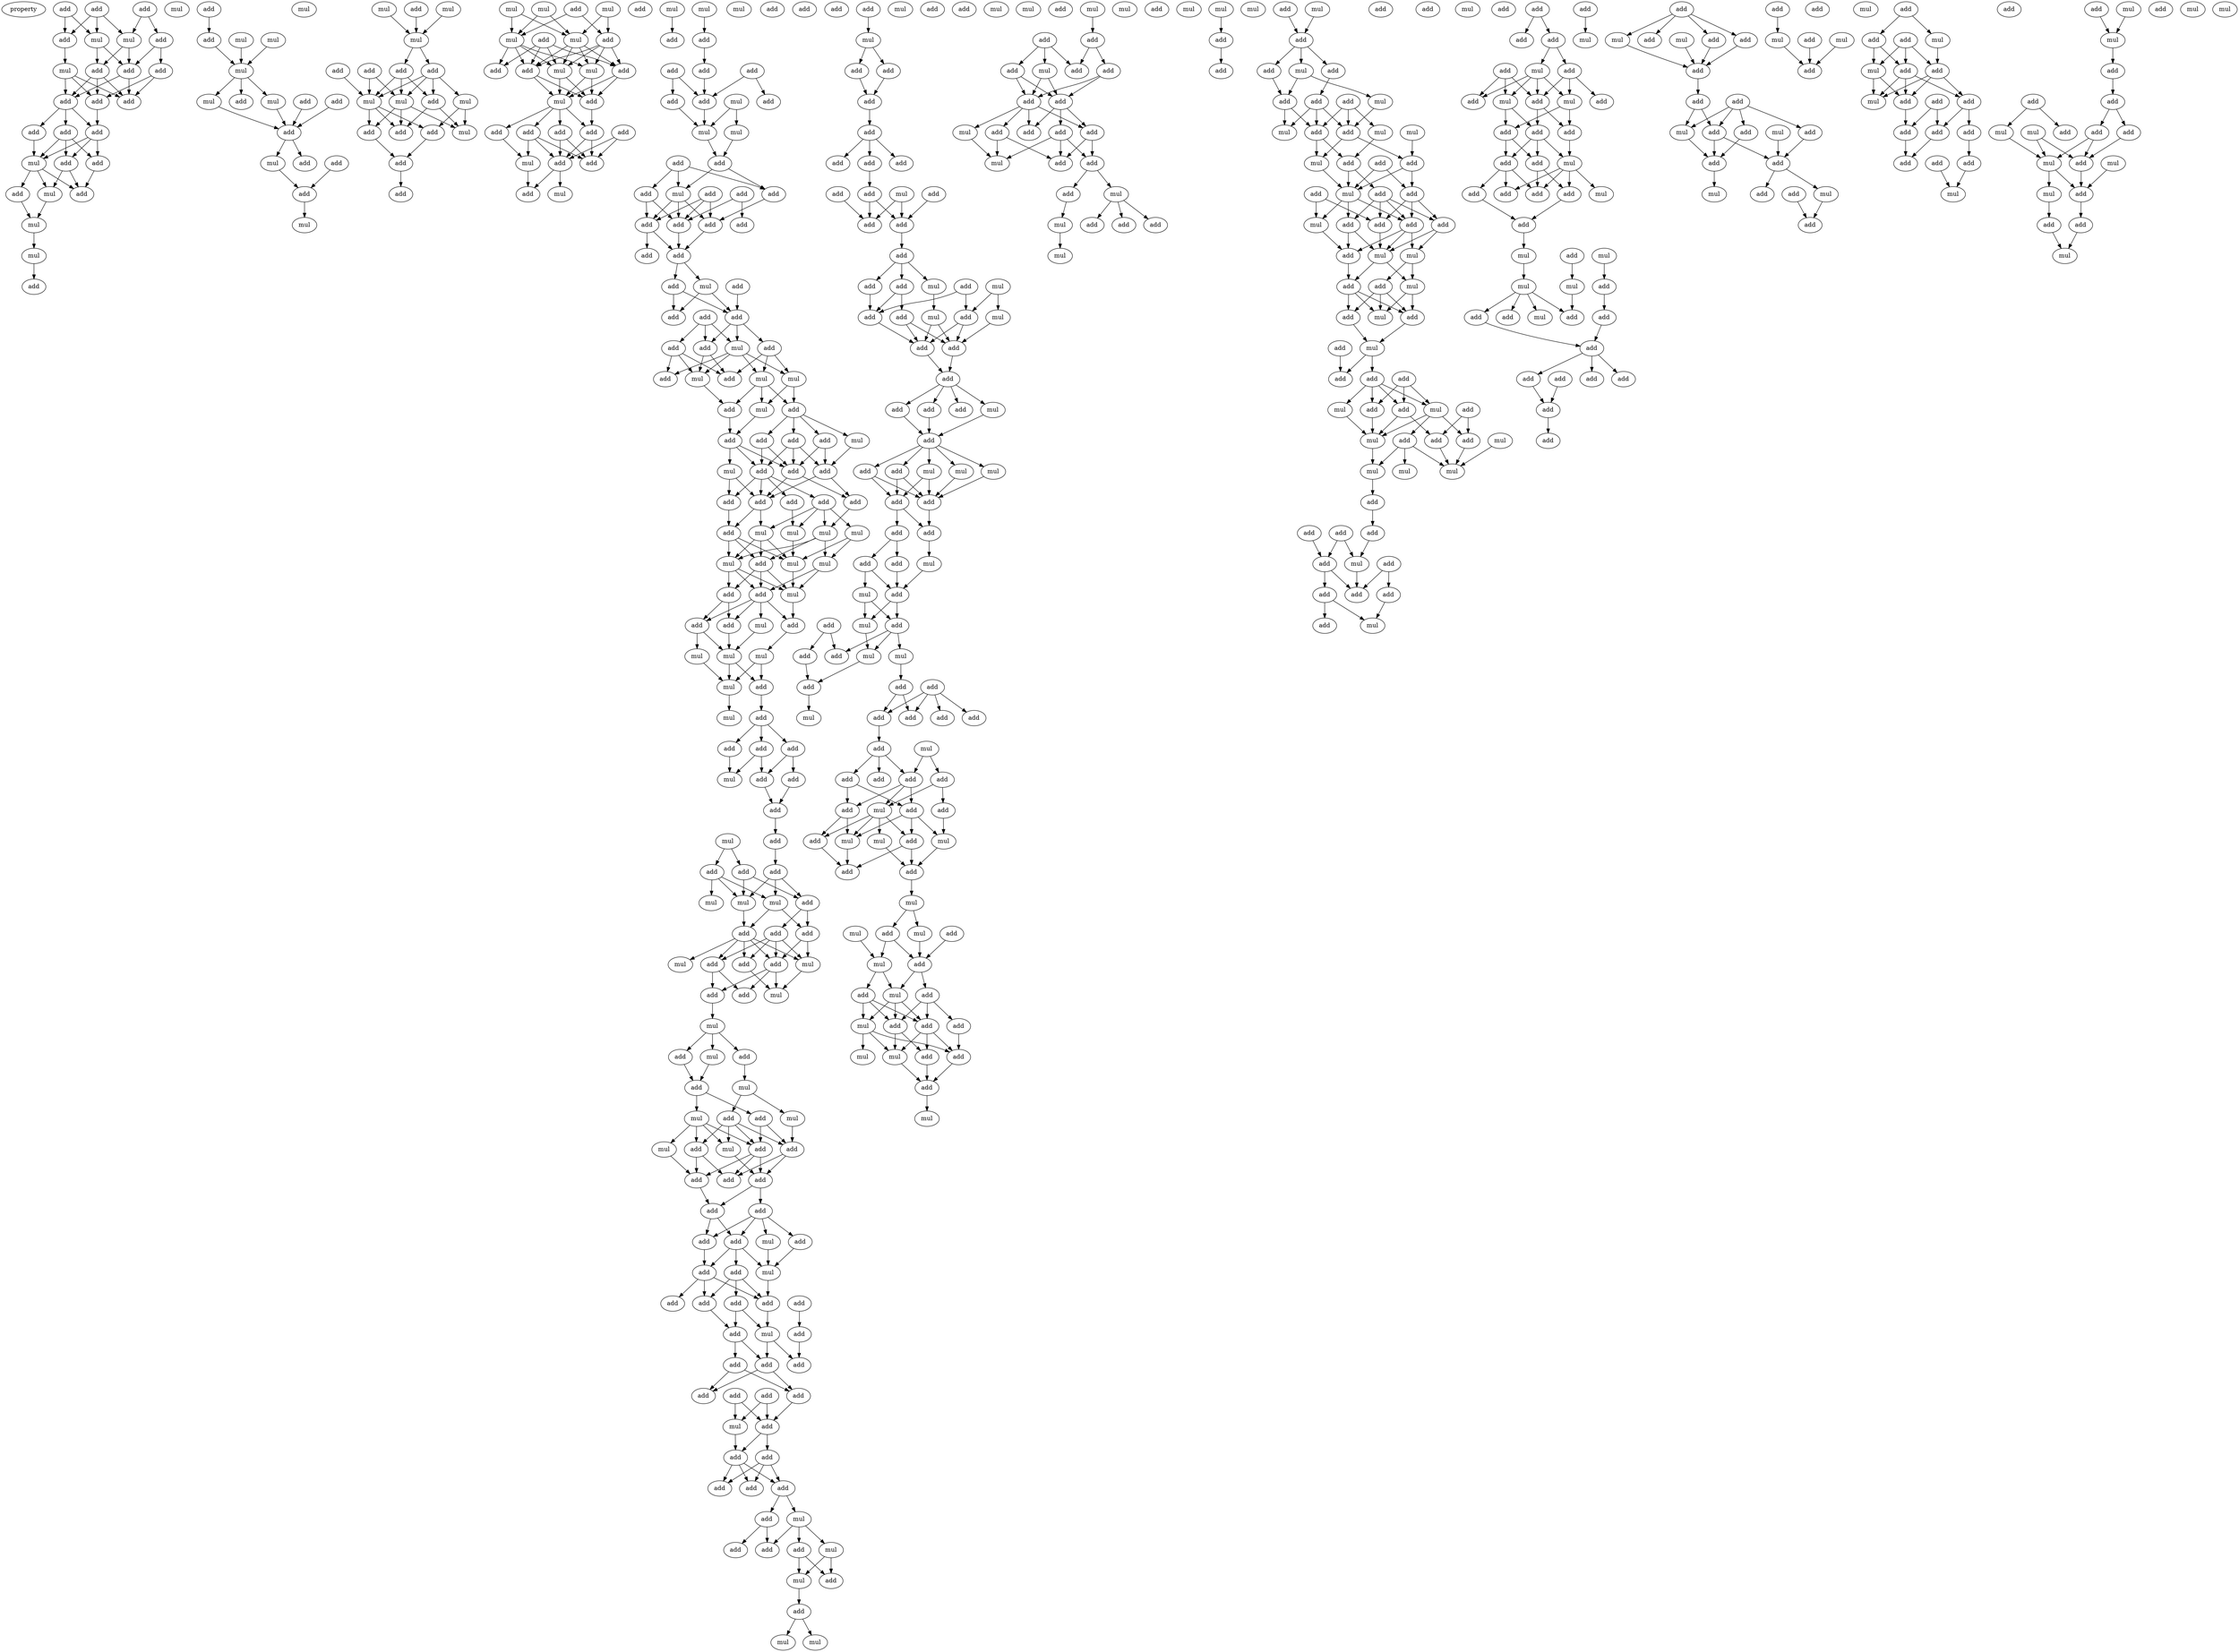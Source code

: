 digraph {
    node [fontcolor=black]
    property [mul=2,lf=1.7]
    0 [ label = add ];
    1 [ label = add ];
    2 [ label = add ];
    3 [ label = mul ];
    4 [ label = add ];
    5 [ label = mul ];
    6 [ label = add ];
    7 [ label = add ];
    8 [ label = add ];
    9 [ label = add ];
    10 [ label = mul ];
    11 [ label = add ];
    12 [ label = add ];
    13 [ label = add ];
    14 [ label = add ];
    15 [ label = add ];
    16 [ label = add ];
    17 [ label = add ];
    18 [ label = mul ];
    19 [ label = add ];
    20 [ label = mul ];
    21 [ label = add ];
    22 [ label = add ];
    23 [ label = mul ];
    24 [ label = mul ];
    25 [ label = mul ];
    26 [ label = add ];
    27 [ label = add ];
    28 [ label = mul ];
    29 [ label = add ];
    30 [ label = mul ];
    31 [ label = mul ];
    32 [ label = add ];
    33 [ label = mul ];
    34 [ label = add ];
    35 [ label = mul ];
    36 [ label = add ];
    37 [ label = add ];
    38 [ label = mul ];
    39 [ label = mul ];
    40 [ label = add ];
    41 [ label = add ];
    42 [ label = add ];
    43 [ label = mul ];
    44 [ label = mul ];
    45 [ label = add ];
    46 [ label = mul ];
    47 [ label = mul ];
    48 [ label = add ];
    49 [ label = add ];
    50 [ label = add ];
    51 [ label = add ];
    52 [ label = mul ];
    53 [ label = mul ];
    54 [ label = mul ];
    55 [ label = add ];
    56 [ label = add ];
    57 [ label = add ];
    58 [ label = add ];
    59 [ label = mul ];
    60 [ label = add ];
    61 [ label = mul ];
    62 [ label = add ];
    63 [ label = add ];
    64 [ label = mul ];
    65 [ label = mul ];
    66 [ label = add ];
    67 [ label = mul ];
    68 [ label = mul ];
    69 [ label = add ];
    70 [ label = add ];
    71 [ label = mul ];
    72 [ label = add ];
    73 [ label = add ];
    74 [ label = mul ];
    75 [ label = add ];
    76 [ label = mul ];
    77 [ label = add ];
    78 [ label = add ];
    79 [ label = add ];
    80 [ label = add ];
    81 [ label = add ];
    82 [ label = mul ];
    83 [ label = add ];
    84 [ label = add ];
    85 [ label = mul ];
    86 [ label = add ];
    87 [ label = add ];
    88 [ label = mul ];
    89 [ label = mul ];
    90 [ label = add ];
    91 [ label = add ];
    92 [ label = add ];
    93 [ label = add ];
    94 [ label = add ];
    95 [ label = mul ];
    96 [ label = add ];
    97 [ label = add ];
    98 [ label = add ];
    99 [ label = mul ];
    100 [ label = mul ];
    101 [ label = add ];
    102 [ label = add ];
    103 [ label = add ];
    104 [ label = add ];
    105 [ label = add ];
    106 [ label = mul ];
    107 [ label = add ];
    108 [ label = add ];
    109 [ label = add ];
    110 [ label = add ];
    111 [ label = add ];
    112 [ label = add ];
    113 [ label = add ];
    114 [ label = mul ];
    115 [ label = mul ];
    116 [ label = add ];
    117 [ label = add ];
    118 [ label = add ];
    119 [ label = add ];
    120 [ label = add ];
    121 [ label = add ];
    122 [ label = add ];
    123 [ label = mul ];
    124 [ label = add ];
    125 [ label = add ];
    126 [ label = mul ];
    127 [ label = mul ];
    128 [ label = mul ];
    129 [ label = add ];
    130 [ label = add ];
    131 [ label = add ];
    132 [ label = mul ];
    133 [ label = add ];
    134 [ label = add ];
    135 [ label = mul ];
    136 [ label = add ];
    137 [ label = add ];
    138 [ label = add ];
    139 [ label = add ];
    140 [ label = add ];
    141 [ label = mul ];
    142 [ label = add ];
    143 [ label = add ];
    144 [ label = add ];
    145 [ label = add ];
    146 [ label = add ];
    147 [ label = mul ];
    148 [ label = mul ];
    149 [ label = add ];
    150 [ label = mul ];
    151 [ label = mul ];
    152 [ label = mul ];
    153 [ label = add ];
    154 [ label = mul ];
    155 [ label = mul ];
    156 [ label = add ];
    157 [ label = mul ];
    158 [ label = add ];
    159 [ label = add ];
    160 [ label = add ];
    161 [ label = add ];
    162 [ label = mul ];
    163 [ label = mul ];
    164 [ label = mul ];
    165 [ label = add ];
    166 [ label = mul ];
    167 [ label = add ];
    168 [ label = mul ];
    169 [ label = add ];
    170 [ label = mul ];
    171 [ label = add ];
    172 [ label = add ];
    173 [ label = add ];
    174 [ label = add ];
    175 [ label = mul ];
    176 [ label = add ];
    177 [ label = add ];
    178 [ label = add ];
    179 [ label = mul ];
    180 [ label = add ];
    181 [ label = add ];
    182 [ label = add ];
    183 [ label = mul ];
    184 [ label = add ];
    185 [ label = mul ];
    186 [ label = mul ];
    187 [ label = add ];
    188 [ label = add ];
    189 [ label = add ];
    190 [ label = add ];
    191 [ label = mul ];
    192 [ label = add ];
    193 [ label = add ];
    194 [ label = mul ];
    195 [ label = mul ];
    196 [ label = add ];
    197 [ label = add ];
    198 [ label = mul ];
    199 [ label = add ];
    200 [ label = add ];
    201 [ label = mul ];
    202 [ label = add ];
    203 [ label = add ];
    204 [ label = mul ];
    205 [ label = add ];
    206 [ label = mul ];
    207 [ label = mul ];
    208 [ label = add ];
    209 [ label = mul ];
    210 [ label = mul ];
    211 [ label = add ];
    212 [ label = add ];
    213 [ label = add ];
    214 [ label = add ];
    215 [ label = add ];
    216 [ label = add ];
    217 [ label = add ];
    218 [ label = add ];
    219 [ label = mul ];
    220 [ label = add ];
    221 [ label = add ];
    222 [ label = add ];
    223 [ label = add ];
    224 [ label = mul ];
    225 [ label = add ];
    226 [ label = add ];
    227 [ label = add ];
    228 [ label = add ];
    229 [ label = add ];
    230 [ label = add ];
    231 [ label = add ];
    232 [ label = mul ];
    233 [ label = add ];
    234 [ label = add ];
    235 [ label = add ];
    236 [ label = add ];
    237 [ label = add ];
    238 [ label = add ];
    239 [ label = add ];
    240 [ label = add ];
    241 [ label = mul ];
    242 [ label = add ];
    243 [ label = add ];
    244 [ label = add ];
    245 [ label = add ];
    246 [ label = add ];
    247 [ label = add ];
    248 [ label = mul ];
    249 [ label = add ];
    250 [ label = add ];
    251 [ label = mul ];
    252 [ label = add ];
    253 [ label = add ];
    254 [ label = add ];
    255 [ label = mul ];
    256 [ label = add ];
    257 [ label = mul ];
    258 [ label = mul ];
    259 [ label = add ];
    260 [ label = add ];
    261 [ label = mul ];
    262 [ label = mul ];
    263 [ label = add ];
    264 [ label = add ];
    265 [ label = add ];
    266 [ label = add ];
    267 [ label = add ];
    268 [ label = add ];
    269 [ label = add ];
    270 [ label = add ];
    271 [ label = add ];
    272 [ label = mul ];
    273 [ label = mul ];
    274 [ label = add ];
    275 [ label = add ];
    276 [ label = add ];
    277 [ label = add ];
    278 [ label = add ];
    279 [ label = add ];
    280 [ label = mul ];
    281 [ label = add ];
    282 [ label = add ];
    283 [ label = add ];
    284 [ label = mul ];
    285 [ label = mul ];
    286 [ label = add ];
    287 [ label = add ];
    288 [ label = mul ];
    289 [ label = add ];
    290 [ label = add ];
    291 [ label = add ];
    292 [ label = add ];
    293 [ label = mul ];
    294 [ label = mul ];
    295 [ label = add ];
    296 [ label = add ];
    297 [ label = add ];
    298 [ label = add ];
    299 [ label = add ];
    300 [ label = add ];
    301 [ label = mul ];
    302 [ label = mul ];
    303 [ label = mul ];
    304 [ label = add ];
    305 [ label = add ];
    306 [ label = add ];
    307 [ label = add ];
    308 [ label = add ];
    309 [ label = add ];
    310 [ label = mul ];
    311 [ label = add ];
    312 [ label = add ];
    313 [ label = mul ];
    314 [ label = add ];
    315 [ label = mul ];
    316 [ label = add ];
    317 [ label = mul ];
    318 [ label = mul ];
    319 [ label = add ];
    320 [ label = add ];
    321 [ label = add ];
    322 [ label = add ];
    323 [ label = add ];
    324 [ label = add ];
    325 [ label = add ];
    326 [ label = add ];
    327 [ label = mul ];
    328 [ label = add ];
    329 [ label = add ];
    330 [ label = mul ];
    331 [ label = add ];
    332 [ label = add ];
    333 [ label = add ];
    334 [ label = add ];
    335 [ label = mul ];
    336 [ label = add ];
    337 [ label = add ];
    338 [ label = add ];
    339 [ label = mul ];
    340 [ label = mul ];
    341 [ label = add ];
    342 [ label = mul ];
    343 [ label = add ];
    344 [ label = add ];
    345 [ label = add ];
    346 [ label = mul ];
    347 [ label = add ];
    348 [ label = mul ];
    349 [ label = mul ];
    350 [ label = add ];
    351 [ label = mul ];
    352 [ label = add ];
    353 [ label = add ];
    354 [ label = mul ];
    355 [ label = add ];
    356 [ label = add ];
    357 [ label = add ];
    358 [ label = add ];
    359 [ label = mul ];
    360 [ label = mul ];
    361 [ label = mul ];
    362 [ label = add ];
    363 [ label = add ];
    364 [ label = add ];
    365 [ label = mul ];
    366 [ label = mul ];
    367 [ label = add ];
    368 [ label = add ];
    369 [ label = mul ];
    370 [ label = add ];
    371 [ label = add ];
    372 [ label = mul ];
    373 [ label = add ];
    374 [ label = add ];
    375 [ label = add ];
    376 [ label = add ];
    377 [ label = mul ];
    378 [ label = add ];
    379 [ label = add ];
    380 [ label = add ];
    381 [ label = mul ];
    382 [ label = add ];
    383 [ label = add ];
    384 [ label = add ];
    385 [ label = mul ];
    386 [ label = add ];
    387 [ label = mul ];
    388 [ label = add ];
    389 [ label = add ];
    390 [ label = add ];
    391 [ label = mul ];
    392 [ label = mul ];
    393 [ label = mul ];
    394 [ label = add ];
    395 [ label = mul ];
    396 [ label = add ];
    397 [ label = add ];
    398 [ label = mul ];
    399 [ label = add ];
    400 [ label = add ];
    401 [ label = add ];
    402 [ label = add ];
    403 [ label = mul ];
    404 [ label = mul ];
    405 [ label = add ];
    406 [ label = mul ];
    407 [ label = add ];
    408 [ label = add ];
    409 [ label = add ];
    410 [ label = add ];
    411 [ label = mul ];
    412 [ label = mul ];
    413 [ label = add ];
    414 [ label = mul ];
    415 [ label = add ];
    416 [ label = add ];
    417 [ label = add ];
    418 [ label = mul ];
    419 [ label = mul ];
    420 [ label = add ];
    421 [ label = add ];
    422 [ label = add ];
    423 [ label = add ];
    424 [ label = mul ];
    425 [ label = add ];
    426 [ label = add ];
    427 [ label = add ];
    428 [ label = mul ];
    429 [ label = mul ];
    430 [ label = add ];
    431 [ label = add ];
    432 [ label = mul ];
    433 [ label = add ];
    434 [ label = add ];
    435 [ label = add ];
    436 [ label = mul ];
    437 [ label = mul ];
    438 [ label = add ];
    439 [ label = add ];
    440 [ label = add ];
    441 [ label = add ];
    442 [ label = mul ];
    443 [ label = add ];
    444 [ label = mul ];
    445 [ label = add ];
    446 [ label = add ];
    447 [ label = add ];
    448 [ label = add ];
    449 [ label = add ];
    450 [ label = mul ];
    451 [ label = mul ];
    452 [ label = mul ];
    453 [ label = mul ];
    454 [ label = mul ];
    455 [ label = add ];
    456 [ label = add ];
    457 [ label = add ];
    458 [ label = add ];
    459 [ label = add ];
    460 [ label = add ];
    461 [ label = add ];
    462 [ label = mul ];
    463 [ label = add ];
    464 [ label = add ];
    465 [ label = add ];
    466 [ label = add ];
    467 [ label = mul ];
    468 [ label = add ];
    469 [ label = add ];
    470 [ label = add ];
    471 [ label = add ];
    472 [ label = add ];
    473 [ label = mul ];
    474 [ label = add ];
    475 [ label = add ];
    476 [ label = mul ];
    477 [ label = mul ];
    478 [ label = add ];
    479 [ label = add ];
    480 [ label = add ];
    481 [ label = add ];
    482 [ label = add ];
    483 [ label = mul ];
    484 [ label = add ];
    485 [ label = add ];
    486 [ label = add ];
    487 [ label = mul ];
    488 [ label = add ];
    489 [ label = add ];
    490 [ label = add ];
    491 [ label = add ];
    492 [ label = mul ];
    493 [ label = mul ];
    494 [ label = mul ];
    495 [ label = add ];
    496 [ label = mul ];
    497 [ label = mul ];
    498 [ label = add ];
    499 [ label = add ];
    500 [ label = add ];
    501 [ label = add ];
    502 [ label = add ];
    503 [ label = add ];
    504 [ label = add ];
    505 [ label = add ];
    506 [ label = add ];
    507 [ label = add ];
    508 [ label = add ];
    509 [ label = mul ];
    510 [ label = add ];
    511 [ label = add ];
    512 [ label = mul ];
    513 [ label = add ];
    514 [ label = add ];
    515 [ label = mul ];
    516 [ label = add ];
    517 [ label = add ];
    518 [ label = add ];
    519 [ label = add ];
    520 [ label = add ];
    521 [ label = mul ];
    522 [ label = add ];
    523 [ label = add ];
    524 [ label = mul ];
    525 [ label = add ];
    526 [ label = add ];
    527 [ label = add ];
    528 [ label = add ];
    529 [ label = mul ];
    530 [ label = mul ];
    531 [ label = add ];
    532 [ label = add ];
    533 [ label = add ];
    534 [ label = mul ];
    535 [ label = add ];
    536 [ label = mul ];
    537 [ label = mul ];
    538 [ label = add ];
    539 [ label = add ];
    540 [ label = add ];
    541 [ label = mul ];
    542 [ label = add ];
    543 [ label = add ];
    544 [ label = add ];
    545 [ label = mul ];
    546 [ label = mul ];
    547 [ label = add ];
    548 [ label = add ];
    549 [ label = add ];
    550 [ label = add ];
    551 [ label = add ];
    552 [ label = add ];
    553 [ label = add ];
    554 [ label = add ];
    555 [ label = add ];
    556 [ label = add ];
    557 [ label = mul ];
    558 [ label = add ];
    559 [ label = add ];
    560 [ label = mul ];
    561 [ label = mul ];
    562 [ label = mul ];
    563 [ label = mul ];
    564 [ label = add ];
    565 [ label = add ];
    566 [ label = add ];
    567 [ label = add ];
    568 [ label = add ];
    569 [ label = add ];
    570 [ label = mul ];
    571 [ label = mul ];
    572 [ label = mul ];
    573 [ label = mul ];
    574 [ label = add ];
    575 [ label = add ];
    576 [ label = mul ];
    577 [ label = add ];
    578 [ label = add ];
    579 [ label = mul ];
    0 -> 3 [ name = 0 ];
    0 -> 6 [ name = 1 ];
    1 -> 4 [ name = 2 ];
    1 -> 5 [ name = 3 ];
    2 -> 3 [ name = 4 ];
    2 -> 5 [ name = 5 ];
    2 -> 6 [ name = 6 ];
    3 -> 7 [ name = 7 ];
    3 -> 8 [ name = 8 ];
    4 -> 7 [ name = 9 ];
    4 -> 9 [ name = 10 ];
    5 -> 7 [ name = 11 ];
    5 -> 8 [ name = 12 ];
    6 -> 10 [ name = 13 ];
    7 -> 11 [ name = 14 ];
    7 -> 13 [ name = 15 ];
    8 -> 11 [ name = 16 ];
    8 -> 12 [ name = 17 ];
    8 -> 13 [ name = 18 ];
    9 -> 11 [ name = 19 ];
    9 -> 12 [ name = 20 ];
    10 -> 11 [ name = 21 ];
    10 -> 12 [ name = 22 ];
    10 -> 13 [ name = 23 ];
    12 -> 14 [ name = 24 ];
    13 -> 14 [ name = 25 ];
    13 -> 15 [ name = 26 ];
    13 -> 16 [ name = 27 ];
    14 -> 17 [ name = 28 ];
    14 -> 18 [ name = 29 ];
    14 -> 19 [ name = 30 ];
    15 -> 18 [ name = 31 ];
    16 -> 17 [ name = 32 ];
    16 -> 18 [ name = 33 ];
    16 -> 19 [ name = 34 ];
    17 -> 20 [ name = 35 ];
    17 -> 21 [ name = 36 ];
    18 -> 20 [ name = 37 ];
    18 -> 21 [ name = 38 ];
    18 -> 22 [ name = 39 ];
    19 -> 21 [ name = 40 ];
    20 -> 23 [ name = 41 ];
    22 -> 23 [ name = 42 ];
    23 -> 25 [ name = 43 ];
    25 -> 26 [ name = 44 ];
    27 -> 29 [ name = 45 ];
    28 -> 31 [ name = 46 ];
    29 -> 31 [ name = 47 ];
    30 -> 31 [ name = 48 ];
    31 -> 33 [ name = 49 ];
    31 -> 34 [ name = 50 ];
    31 -> 35 [ name = 51 ];
    32 -> 37 [ name = 52 ];
    33 -> 37 [ name = 53 ];
    35 -> 37 [ name = 54 ];
    36 -> 37 [ name = 55 ];
    37 -> 38 [ name = 56 ];
    37 -> 41 [ name = 57 ];
    38 -> 42 [ name = 58 ];
    40 -> 42 [ name = 59 ];
    42 -> 43 [ name = 60 ];
    44 -> 47 [ name = 61 ];
    45 -> 47 [ name = 62 ];
    46 -> 47 [ name = 63 ];
    47 -> 49 [ name = 64 ];
    47 -> 50 [ name = 65 ];
    48 -> 52 [ name = 66 ];
    48 -> 53 [ name = 67 ];
    49 -> 52 [ name = 68 ];
    49 -> 53 [ name = 69 ];
    49 -> 54 [ name = 70 ];
    49 -> 55 [ name = 71 ];
    50 -> 52 [ name = 72 ];
    50 -> 53 [ name = 73 ];
    50 -> 55 [ name = 74 ];
    51 -> 53 [ name = 75 ];
    52 -> 56 [ name = 76 ];
    52 -> 57 [ name = 77 ];
    52 -> 59 [ name = 78 ];
    53 -> 56 [ name = 79 ];
    53 -> 57 [ name = 80 ];
    53 -> 58 [ name = 81 ];
    54 -> 58 [ name = 82 ];
    54 -> 59 [ name = 83 ];
    55 -> 57 [ name = 84 ];
    55 -> 59 [ name = 85 ];
    56 -> 60 [ name = 86 ];
    58 -> 60 [ name = 87 ];
    60 -> 63 [ name = 88 ];
    61 -> 67 [ name = 89 ];
    61 -> 68 [ name = 90 ];
    62 -> 67 [ name = 91 ];
    62 -> 69 [ name = 92 ];
    64 -> 68 [ name = 93 ];
    64 -> 69 [ name = 94 ];
    65 -> 67 [ name = 95 ];
    65 -> 68 [ name = 96 ];
    66 -> 70 [ name = 97 ];
    66 -> 71 [ name = 98 ];
    66 -> 72 [ name = 99 ];
    66 -> 73 [ name = 100 ];
    67 -> 70 [ name = 101 ];
    67 -> 71 [ name = 102 ];
    67 -> 72 [ name = 103 ];
    67 -> 74 [ name = 104 ];
    68 -> 71 [ name = 105 ];
    68 -> 72 [ name = 106 ];
    68 -> 73 [ name = 107 ];
    68 -> 74 [ name = 108 ];
    69 -> 71 [ name = 109 ];
    69 -> 72 [ name = 110 ];
    69 -> 73 [ name = 111 ];
    69 -> 74 [ name = 112 ];
    71 -> 75 [ name = 113 ];
    71 -> 76 [ name = 114 ];
    72 -> 75 [ name = 115 ];
    72 -> 76 [ name = 116 ];
    73 -> 75 [ name = 117 ];
    73 -> 76 [ name = 118 ];
    74 -> 75 [ name = 119 ];
    74 -> 76 [ name = 120 ];
    75 -> 78 [ name = 121 ];
    76 -> 77 [ name = 122 ];
    76 -> 78 [ name = 123 ];
    76 -> 79 [ name = 124 ];
    76 -> 81 [ name = 125 ];
    77 -> 82 [ name = 126 ];
    78 -> 83 [ name = 127 ];
    78 -> 84 [ name = 128 ];
    79 -> 83 [ name = 129 ];
    79 -> 84 [ name = 130 ];
    80 -> 83 [ name = 131 ];
    80 -> 84 [ name = 132 ];
    81 -> 82 [ name = 133 ];
    81 -> 83 [ name = 134 ];
    81 -> 84 [ name = 135 ];
    82 -> 86 [ name = 136 ];
    83 -> 85 [ name = 137 ];
    83 -> 86 [ name = 138 ];
    88 -> 91 [ name = 139 ];
    89 -> 90 [ name = 140 ];
    90 -> 92 [ name = 141 ];
    92 -> 97 [ name = 142 ];
    93 -> 97 [ name = 143 ];
    93 -> 98 [ name = 144 ];
    94 -> 96 [ name = 145 ];
    94 -> 97 [ name = 146 ];
    95 -> 99 [ name = 147 ];
    95 -> 100 [ name = 148 ];
    97 -> 99 [ name = 149 ];
    98 -> 99 [ name = 150 ];
    99 -> 102 [ name = 151 ];
    100 -> 102 [ name = 152 ];
    101 -> 103 [ name = 153 ];
    101 -> 104 [ name = 154 ];
    101 -> 106 [ name = 155 ];
    102 -> 103 [ name = 156 ];
    102 -> 106 [ name = 157 ];
    103 -> 110 [ name = 158 ];
    104 -> 109 [ name = 159 ];
    104 -> 111 [ name = 160 ];
    105 -> 109 [ name = 161 ];
    105 -> 110 [ name = 162 ];
    105 -> 111 [ name = 163 ];
    106 -> 109 [ name = 164 ];
    106 -> 110 [ name = 165 ];
    106 -> 111 [ name = 166 ];
    107 -> 108 [ name = 167 ];
    107 -> 111 [ name = 168 ];
    109 -> 112 [ name = 169 ];
    109 -> 113 [ name = 170 ];
    110 -> 113 [ name = 171 ];
    111 -> 113 [ name = 172 ];
    113 -> 115 [ name = 173 ];
    113 -> 117 [ name = 174 ];
    115 -> 118 [ name = 175 ];
    115 -> 120 [ name = 176 ];
    116 -> 120 [ name = 177 ];
    117 -> 118 [ name = 178 ];
    117 -> 120 [ name = 179 ];
    119 -> 121 [ name = 180 ];
    119 -> 123 [ name = 181 ];
    119 -> 124 [ name = 182 ];
    120 -> 121 [ name = 183 ];
    120 -> 122 [ name = 184 ];
    120 -> 123 [ name = 185 ];
    121 -> 125 [ name = 186 ];
    121 -> 127 [ name = 187 ];
    122 -> 125 [ name = 188 ];
    122 -> 126 [ name = 189 ];
    122 -> 128 [ name = 190 ];
    123 -> 126 [ name = 191 ];
    123 -> 127 [ name = 192 ];
    123 -> 128 [ name = 193 ];
    123 -> 129 [ name = 194 ];
    124 -> 125 [ name = 195 ];
    124 -> 127 [ name = 196 ];
    124 -> 129 [ name = 197 ];
    126 -> 130 [ name = 198 ];
    126 -> 131 [ name = 199 ];
    126 -> 132 [ name = 200 ];
    127 -> 130 [ name = 201 ];
    128 -> 131 [ name = 202 ];
    128 -> 132 [ name = 203 ];
    130 -> 137 [ name = 204 ];
    131 -> 133 [ name = 205 ];
    131 -> 134 [ name = 206 ];
    131 -> 135 [ name = 207 ];
    131 -> 136 [ name = 208 ];
    132 -> 137 [ name = 209 ];
    133 -> 138 [ name = 210 ];
    133 -> 139 [ name = 211 ];
    134 -> 138 [ name = 212 ];
    134 -> 139 [ name = 213 ];
    134 -> 140 [ name = 214 ];
    135 -> 140 [ name = 215 ];
    136 -> 139 [ name = 216 ];
    136 -> 140 [ name = 217 ];
    137 -> 138 [ name = 218 ];
    137 -> 139 [ name = 219 ];
    137 -> 141 [ name = 220 ];
    138 -> 142 [ name = 221 ];
    138 -> 143 [ name = 222 ];
    138 -> 144 [ name = 223 ];
    138 -> 145 [ name = 224 ];
    139 -> 142 [ name = 225 ];
    139 -> 146 [ name = 226 ];
    140 -> 142 [ name = 227 ];
    140 -> 146 [ name = 228 ];
    141 -> 142 [ name = 229 ];
    141 -> 145 [ name = 230 ];
    142 -> 149 [ name = 231 ];
    142 -> 150 [ name = 232 ];
    143 -> 147 [ name = 233 ];
    143 -> 148 [ name = 234 ];
    143 -> 150 [ name = 235 ];
    143 -> 151 [ name = 236 ];
    144 -> 147 [ name = 237 ];
    145 -> 149 [ name = 238 ];
    146 -> 148 [ name = 239 ];
    147 -> 154 [ name = 240 ];
    148 -> 152 [ name = 241 ];
    148 -> 153 [ name = 242 ];
    148 -> 155 [ name = 243 ];
    149 -> 153 [ name = 244 ];
    149 -> 154 [ name = 245 ];
    149 -> 155 [ name = 246 ];
    150 -> 153 [ name = 247 ];
    150 -> 154 [ name = 248 ];
    150 -> 155 [ name = 249 ];
    151 -> 152 [ name = 250 ];
    151 -> 154 [ name = 251 ];
    152 -> 156 [ name = 252 ];
    152 -> 157 [ name = 253 ];
    153 -> 156 [ name = 254 ];
    153 -> 157 [ name = 255 ];
    153 -> 158 [ name = 256 ];
    154 -> 157 [ name = 257 ];
    155 -> 156 [ name = 258 ];
    155 -> 157 [ name = 259 ];
    155 -> 158 [ name = 260 ];
    156 -> 159 [ name = 261 ];
    156 -> 160 [ name = 262 ];
    156 -> 161 [ name = 263 ];
    156 -> 162 [ name = 264 ];
    157 -> 161 [ name = 265 ];
    158 -> 159 [ name = 266 ];
    158 -> 160 [ name = 267 ];
    159 -> 164 [ name = 268 ];
    160 -> 164 [ name = 269 ];
    160 -> 166 [ name = 270 ];
    161 -> 163 [ name = 271 ];
    162 -> 164 [ name = 272 ];
    163 -> 167 [ name = 273 ];
    163 -> 168 [ name = 274 ];
    164 -> 167 [ name = 275 ];
    164 -> 168 [ name = 276 ];
    166 -> 168 [ name = 277 ];
    167 -> 169 [ name = 278 ];
    168 -> 170 [ name = 279 ];
    169 -> 171 [ name = 280 ];
    169 -> 172 [ name = 281 ];
    169 -> 173 [ name = 282 ];
    171 -> 175 [ name = 283 ];
    171 -> 176 [ name = 284 ];
    172 -> 174 [ name = 285 ];
    172 -> 176 [ name = 286 ];
    173 -> 175 [ name = 287 ];
    174 -> 177 [ name = 288 ];
    176 -> 177 [ name = 289 ];
    177 -> 178 [ name = 290 ];
    178 -> 180 [ name = 291 ];
    179 -> 181 [ name = 292 ];
    179 -> 182 [ name = 293 ];
    180 -> 183 [ name = 294 ];
    180 -> 184 [ name = 295 ];
    180 -> 185 [ name = 296 ];
    181 -> 183 [ name = 297 ];
    181 -> 185 [ name = 298 ];
    181 -> 186 [ name = 299 ];
    182 -> 184 [ name = 300 ];
    182 -> 185 [ name = 301 ];
    183 -> 187 [ name = 302 ];
    183 -> 189 [ name = 303 ];
    184 -> 188 [ name = 304 ];
    184 -> 189 [ name = 305 ];
    185 -> 187 [ name = 306 ];
    187 -> 190 [ name = 307 ];
    187 -> 191 [ name = 308 ];
    187 -> 192 [ name = 309 ];
    187 -> 193 [ name = 310 ];
    187 -> 194 [ name = 311 ];
    188 -> 190 [ name = 312 ];
    188 -> 191 [ name = 313 ];
    188 -> 192 [ name = 314 ];
    188 -> 193 [ name = 315 ];
    189 -> 191 [ name = 316 ];
    189 -> 193 [ name = 317 ];
    190 -> 195 [ name = 318 ];
    191 -> 195 [ name = 319 ];
    192 -> 196 [ name = 320 ];
    192 -> 197 [ name = 321 ];
    193 -> 195 [ name = 322 ];
    193 -> 196 [ name = 323 ];
    193 -> 197 [ name = 324 ];
    196 -> 198 [ name = 325 ];
    198 -> 200 [ name = 326 ];
    198 -> 201 [ name = 327 ];
    198 -> 202 [ name = 328 ];
    200 -> 203 [ name = 329 ];
    201 -> 203 [ name = 330 ];
    202 -> 204 [ name = 331 ];
    203 -> 205 [ name = 332 ];
    203 -> 206 [ name = 333 ];
    204 -> 207 [ name = 334 ];
    204 -> 208 [ name = 335 ];
    205 -> 211 [ name = 336 ];
    205 -> 212 [ name = 337 ];
    206 -> 209 [ name = 338 ];
    206 -> 210 [ name = 339 ];
    206 -> 212 [ name = 340 ];
    206 -> 213 [ name = 341 ];
    207 -> 211 [ name = 342 ];
    208 -> 210 [ name = 343 ];
    208 -> 211 [ name = 344 ];
    208 -> 212 [ name = 345 ];
    208 -> 213 [ name = 346 ];
    209 -> 216 [ name = 347 ];
    210 -> 214 [ name = 348 ];
    211 -> 214 [ name = 349 ];
    211 -> 215 [ name = 350 ];
    212 -> 214 [ name = 351 ];
    212 -> 215 [ name = 352 ];
    212 -> 216 [ name = 353 ];
    213 -> 215 [ name = 354 ];
    213 -> 216 [ name = 355 ];
    214 -> 217 [ name = 356 ];
    214 -> 218 [ name = 357 ];
    216 -> 217 [ name = 358 ];
    217 -> 221 [ name = 359 ];
    217 -> 222 [ name = 360 ];
    218 -> 219 [ name = 361 ];
    218 -> 220 [ name = 362 ];
    218 -> 221 [ name = 363 ];
    218 -> 222 [ name = 364 ];
    219 -> 224 [ name = 365 ];
    220 -> 224 [ name = 366 ];
    221 -> 223 [ name = 367 ];
    221 -> 224 [ name = 368 ];
    221 -> 225 [ name = 369 ];
    222 -> 225 [ name = 370 ];
    223 -> 227 [ name = 371 ];
    223 -> 228 [ name = 372 ];
    223 -> 230 [ name = 373 ];
    224 -> 230 [ name = 374 ];
    225 -> 227 [ name = 375 ];
    225 -> 229 [ name = 376 ];
    225 -> 230 [ name = 377 ];
    226 -> 233 [ name = 378 ];
    227 -> 231 [ name = 379 ];
    228 -> 231 [ name = 380 ];
    228 -> 232 [ name = 381 ];
    230 -> 232 [ name = 382 ];
    231 -> 235 [ name = 383 ];
    231 -> 236 [ name = 384 ];
    232 -> 234 [ name = 385 ];
    232 -> 236 [ name = 386 ];
    233 -> 234 [ name = 387 ];
    235 -> 237 [ name = 388 ];
    235 -> 238 [ name = 389 ];
    236 -> 237 [ name = 390 ];
    236 -> 238 [ name = 391 ];
    238 -> 242 [ name = 392 ];
    239 -> 241 [ name = 393 ];
    239 -> 242 [ name = 394 ];
    240 -> 241 [ name = 395 ];
    240 -> 242 [ name = 396 ];
    241 -> 243 [ name = 397 ];
    242 -> 243 [ name = 398 ];
    242 -> 244 [ name = 399 ];
    243 -> 245 [ name = 400 ];
    243 -> 246 [ name = 401 ];
    243 -> 247 [ name = 402 ];
    244 -> 245 [ name = 403 ];
    244 -> 246 [ name = 404 ];
    244 -> 247 [ name = 405 ];
    246 -> 248 [ name = 406 ];
    246 -> 249 [ name = 407 ];
    248 -> 250 [ name = 408 ];
    248 -> 251 [ name = 409 ];
    248 -> 252 [ name = 410 ];
    249 -> 250 [ name = 411 ];
    249 -> 253 [ name = 412 ];
    251 -> 254 [ name = 413 ];
    251 -> 255 [ name = 414 ];
    252 -> 254 [ name = 415 ];
    252 -> 255 [ name = 416 ];
    255 -> 256 [ name = 417 ];
    256 -> 257 [ name = 418 ];
    256 -> 258 [ name = 419 ];
    260 -> 262 [ name = 420 ];
    262 -> 263 [ name = 421 ];
    262 -> 264 [ name = 422 ];
    263 -> 267 [ name = 423 ];
    264 -> 267 [ name = 424 ];
    267 -> 268 [ name = 425 ];
    268 -> 269 [ name = 426 ];
    268 -> 270 [ name = 427 ];
    268 -> 271 [ name = 428 ];
    270 -> 275 [ name = 429 ];
    273 -> 277 [ name = 430 ];
    273 -> 278 [ name = 431 ];
    274 -> 277 [ name = 432 ];
    275 -> 277 [ name = 433 ];
    275 -> 278 [ name = 434 ];
    276 -> 278 [ name = 435 ];
    278 -> 279 [ name = 436 ];
    279 -> 280 [ name = 437 ];
    279 -> 281 [ name = 438 ];
    279 -> 283 [ name = 439 ];
    280 -> 285 [ name = 440 ];
    281 -> 286 [ name = 441 ];
    281 -> 289 [ name = 442 ];
    282 -> 286 [ name = 443 ];
    282 -> 287 [ name = 444 ];
    283 -> 286 [ name = 445 ];
    284 -> 287 [ name = 446 ];
    284 -> 288 [ name = 447 ];
    285 -> 290 [ name = 448 ];
    285 -> 291 [ name = 449 ];
    286 -> 290 [ name = 450 ];
    287 -> 290 [ name = 451 ];
    287 -> 291 [ name = 452 ];
    288 -> 291 [ name = 453 ];
    289 -> 290 [ name = 454 ];
    289 -> 291 [ name = 455 ];
    290 -> 292 [ name = 456 ];
    291 -> 292 [ name = 457 ];
    292 -> 293 [ name = 458 ];
    292 -> 295 [ name = 459 ];
    292 -> 296 [ name = 460 ];
    292 -> 297 [ name = 461 ];
    293 -> 298 [ name = 462 ];
    295 -> 298 [ name = 463 ];
    297 -> 298 [ name = 464 ];
    298 -> 299 [ name = 465 ];
    298 -> 300 [ name = 466 ];
    298 -> 301 [ name = 467 ];
    298 -> 302 [ name = 468 ];
    298 -> 303 [ name = 469 ];
    299 -> 304 [ name = 470 ];
    299 -> 305 [ name = 471 ];
    300 -> 304 [ name = 472 ];
    300 -> 305 [ name = 473 ];
    301 -> 305 [ name = 474 ];
    302 -> 304 [ name = 475 ];
    302 -> 305 [ name = 476 ];
    303 -> 305 [ name = 477 ];
    304 -> 306 [ name = 478 ];
    304 -> 307 [ name = 479 ];
    305 -> 307 [ name = 480 ];
    306 -> 308 [ name = 481 ];
    306 -> 311 [ name = 482 ];
    307 -> 310 [ name = 483 ];
    308 -> 312 [ name = 484 ];
    310 -> 312 [ name = 485 ];
    311 -> 312 [ name = 486 ];
    311 -> 313 [ name = 487 ];
    312 -> 314 [ name = 488 ];
    312 -> 315 [ name = 489 ];
    313 -> 314 [ name = 490 ];
    313 -> 315 [ name = 491 ];
    314 -> 317 [ name = 492 ];
    314 -> 318 [ name = 493 ];
    314 -> 320 [ name = 494 ];
    315 -> 317 [ name = 495 ];
    316 -> 319 [ name = 496 ];
    316 -> 320 [ name = 497 ];
    317 -> 321 [ name = 498 ];
    318 -> 322 [ name = 499 ];
    319 -> 321 [ name = 500 ];
    321 -> 327 [ name = 501 ];
    322 -> 324 [ name = 502 ];
    322 -> 326 [ name = 503 ];
    323 -> 324 [ name = 504 ];
    323 -> 325 [ name = 505 ];
    323 -> 326 [ name = 506 ];
    323 -> 328 [ name = 507 ];
    326 -> 329 [ name = 508 ];
    329 -> 332 [ name = 509 ];
    329 -> 333 [ name = 510 ];
    329 -> 334 [ name = 511 ];
    330 -> 331 [ name = 512 ];
    330 -> 332 [ name = 513 ];
    331 -> 335 [ name = 514 ];
    331 -> 338 [ name = 515 ];
    332 -> 335 [ name = 516 ];
    332 -> 336 [ name = 517 ];
    332 -> 337 [ name = 518 ];
    334 -> 336 [ name = 519 ];
    334 -> 337 [ name = 520 ];
    335 -> 339 [ name = 521 ];
    335 -> 340 [ name = 522 ];
    335 -> 341 [ name = 523 ];
    335 -> 343 [ name = 524 ];
    336 -> 340 [ name = 525 ];
    336 -> 342 [ name = 526 ];
    336 -> 343 [ name = 527 ];
    337 -> 340 [ name = 528 ];
    337 -> 341 [ name = 529 ];
    338 -> 342 [ name = 530 ];
    339 -> 345 [ name = 531 ];
    340 -> 344 [ name = 532 ];
    341 -> 344 [ name = 533 ];
    342 -> 345 [ name = 534 ];
    343 -> 344 [ name = 535 ];
    343 -> 345 [ name = 536 ];
    345 -> 346 [ name = 537 ];
    346 -> 347 [ name = 538 ];
    346 -> 349 [ name = 539 ];
    347 -> 351 [ name = 540 ];
    347 -> 352 [ name = 541 ];
    348 -> 351 [ name = 542 ];
    349 -> 352 [ name = 543 ];
    350 -> 352 [ name = 544 ];
    351 -> 354 [ name = 545 ];
    351 -> 355 [ name = 546 ];
    352 -> 353 [ name = 547 ];
    352 -> 354 [ name = 548 ];
    353 -> 356 [ name = 549 ];
    353 -> 357 [ name = 550 ];
    353 -> 358 [ name = 551 ];
    354 -> 357 [ name = 552 ];
    354 -> 358 [ name = 553 ];
    354 -> 359 [ name = 554 ];
    355 -> 357 [ name = 555 ];
    355 -> 358 [ name = 556 ];
    355 -> 359 [ name = 557 ];
    356 -> 363 [ name = 558 ];
    357 -> 361 [ name = 559 ];
    357 -> 362 [ name = 560 ];
    357 -> 363 [ name = 561 ];
    358 -> 361 [ name = 562 ];
    358 -> 362 [ name = 563 ];
    359 -> 360 [ name = 564 ];
    359 -> 361 [ name = 565 ];
    359 -> 363 [ name = 566 ];
    361 -> 364 [ name = 567 ];
    362 -> 364 [ name = 568 ];
    363 -> 364 [ name = 569 ];
    364 -> 365 [ name = 570 ];
    366 -> 367 [ name = 571 ];
    367 -> 370 [ name = 572 ];
    367 -> 373 [ name = 573 ];
    368 -> 371 [ name = 574 ];
    368 -> 372 [ name = 575 ];
    368 -> 373 [ name = 576 ];
    370 -> 374 [ name = 577 ];
    370 -> 375 [ name = 578 ];
    371 -> 374 [ name = 579 ];
    371 -> 375 [ name = 580 ];
    372 -> 374 [ name = 581 ];
    372 -> 375 [ name = 582 ];
    374 -> 378 [ name = 583 ];
    374 -> 379 [ name = 584 ];
    374 -> 380 [ name = 585 ];
    375 -> 376 [ name = 586 ];
    375 -> 377 [ name = 587 ];
    375 -> 378 [ name = 588 ];
    375 -> 379 [ name = 589 ];
    376 -> 381 [ name = 590 ];
    376 -> 382 [ name = 591 ];
    377 -> 381 [ name = 592 ];
    378 -> 382 [ name = 593 ];
    378 -> 383 [ name = 594 ];
    380 -> 381 [ name = 595 ];
    380 -> 382 [ name = 596 ];
    380 -> 383 [ name = 597 ];
    383 -> 384 [ name = 598 ];
    383 -> 385 [ name = 599 ];
    384 -> 387 [ name = 600 ];
    385 -> 386 [ name = 601 ];
    385 -> 389 [ name = 602 ];
    385 -> 390 [ name = 603 ];
    387 -> 392 [ name = 604 ];
    393 -> 394 [ name = 605 ];
    394 -> 399 [ name = 606 ];
    396 -> 401 [ name = 607 ];
    398 -> 401 [ name = 608 ];
    401 -> 402 [ name = 609 ];
    401 -> 404 [ name = 610 ];
    401 -> 405 [ name = 611 ];
    402 -> 408 [ name = 612 ];
    404 -> 406 [ name = 613 ];
    404 -> 407 [ name = 614 ];
    405 -> 407 [ name = 615 ];
    406 -> 413 [ name = 616 ];
    407 -> 410 [ name = 617 ];
    407 -> 414 [ name = 618 ];
    408 -> 410 [ name = 619 ];
    408 -> 413 [ name = 620 ];
    408 -> 414 [ name = 621 ];
    409 -> 410 [ name = 622 ];
    409 -> 411 [ name = 623 ];
    409 -> 413 [ name = 624 ];
    410 -> 415 [ name = 625 ];
    410 -> 418 [ name = 626 ];
    411 -> 415 [ name = 627 ];
    412 -> 416 [ name = 628 ];
    413 -> 416 [ name = 629 ];
    413 -> 418 [ name = 630 ];
    415 -> 419 [ name = 631 ];
    415 -> 421 [ name = 632 ];
    416 -> 419 [ name = 633 ];
    416 -> 422 [ name = 634 ];
    417 -> 419 [ name = 635 ];
    417 -> 422 [ name = 636 ];
    418 -> 419 [ name = 637 ];
    419 -> 423 [ name = 638 ];
    419 -> 424 [ name = 639 ];
    419 -> 426 [ name = 640 ];
    420 -> 424 [ name = 641 ];
    420 -> 427 [ name = 642 ];
    421 -> 423 [ name = 643 ];
    421 -> 425 [ name = 644 ];
    421 -> 426 [ name = 645 ];
    421 -> 427 [ name = 646 ];
    422 -> 423 [ name = 647 ];
    422 -> 425 [ name = 648 ];
    422 -> 427 [ name = 649 ];
    423 -> 428 [ name = 650 ];
    423 -> 429 [ name = 651 ];
    423 -> 430 [ name = 652 ];
    424 -> 430 [ name = 653 ];
    425 -> 428 [ name = 654 ];
    425 -> 429 [ name = 655 ];
    426 -> 428 [ name = 656 ];
    426 -> 430 [ name = 657 ];
    427 -> 428 [ name = 658 ];
    428 -> 432 [ name = 659 ];
    428 -> 433 [ name = 660 ];
    429 -> 431 [ name = 661 ];
    429 -> 432 [ name = 662 ];
    430 -> 433 [ name = 663 ];
    431 -> 434 [ name = 664 ];
    431 -> 435 [ name = 665 ];
    431 -> 436 [ name = 666 ];
    432 -> 434 [ name = 667 ];
    432 -> 436 [ name = 668 ];
    433 -> 434 [ name = 669 ];
    433 -> 435 [ name = 670 ];
    433 -> 436 [ name = 671 ];
    434 -> 437 [ name = 672 ];
    435 -> 437 [ name = 673 ];
    437 -> 439 [ name = 674 ];
    437 -> 441 [ name = 675 ];
    438 -> 439 [ name = 676 ];
    440 -> 443 [ name = 677 ];
    440 -> 444 [ name = 678 ];
    440 -> 446 [ name = 679 ];
    441 -> 442 [ name = 680 ];
    441 -> 443 [ name = 681 ];
    441 -> 444 [ name = 682 ];
    441 -> 446 [ name = 683 ];
    442 -> 450 [ name = 684 ];
    443 -> 450 [ name = 685 ];
    444 -> 448 [ name = 686 ];
    444 -> 449 [ name = 687 ];
    444 -> 450 [ name = 688 ];
    445 -> 447 [ name = 689 ];
    445 -> 448 [ name = 690 ];
    446 -> 447 [ name = 691 ];
    446 -> 450 [ name = 692 ];
    447 -> 453 [ name = 693 ];
    448 -> 453 [ name = 694 ];
    449 -> 452 [ name = 695 ];
    449 -> 453 [ name = 696 ];
    449 -> 454 [ name = 697 ];
    450 -> 454 [ name = 698 ];
    451 -> 453 [ name = 699 ];
    454 -> 455 [ name = 700 ];
    455 -> 458 [ name = 701 ];
    456 -> 461 [ name = 702 ];
    456 -> 462 [ name = 703 ];
    457 -> 461 [ name = 704 ];
    458 -> 462 [ name = 705 ];
    460 -> 463 [ name = 706 ];
    460 -> 465 [ name = 707 ];
    461 -> 463 [ name = 708 ];
    461 -> 464 [ name = 709 ];
    462 -> 463 [ name = 710 ];
    464 -> 467 [ name = 711 ];
    464 -> 468 [ name = 712 ];
    465 -> 467 [ name = 713 ];
    466 -> 469 [ name = 714 ];
    466 -> 470 [ name = 715 ];
    470 -> 471 [ name = 716 ];
    470 -> 473 [ name = 717 ];
    471 -> 474 [ name = 718 ];
    471 -> 477 [ name = 719 ];
    471 -> 478 [ name = 720 ];
    472 -> 475 [ name = 721 ];
    472 -> 476 [ name = 722 ];
    472 -> 478 [ name = 723 ];
    473 -> 475 [ name = 724 ];
    473 -> 476 [ name = 725 ];
    473 -> 477 [ name = 726 ];
    473 -> 478 [ name = 727 ];
    476 -> 479 [ name = 728 ];
    476 -> 481 [ name = 729 ];
    477 -> 480 [ name = 730 ];
    477 -> 481 [ name = 731 ];
    478 -> 479 [ name = 732 ];
    478 -> 480 [ name = 733 ];
    479 -> 482 [ name = 734 ];
    479 -> 483 [ name = 735 ];
    479 -> 484 [ name = 736 ];
    480 -> 483 [ name = 737 ];
    481 -> 482 [ name = 738 ];
    481 -> 484 [ name = 739 ];
    482 -> 485 [ name = 740 ];
    482 -> 486 [ name = 741 ];
    482 -> 489 [ name = 742 ];
    483 -> 486 [ name = 743 ];
    483 -> 487 [ name = 744 ];
    483 -> 488 [ name = 745 ];
    483 -> 489 [ name = 746 ];
    484 -> 486 [ name = 747 ];
    484 -> 488 [ name = 748 ];
    485 -> 490 [ name = 749 ];
    488 -> 490 [ name = 750 ];
    490 -> 493 [ name = 751 ];
    491 -> 494 [ name = 752 ];
    492 -> 495 [ name = 753 ];
    493 -> 496 [ name = 754 ];
    494 -> 499 [ name = 755 ];
    495 -> 500 [ name = 756 ];
    496 -> 497 [ name = 757 ];
    496 -> 498 [ name = 758 ];
    496 -> 499 [ name = 759 ];
    496 -> 501 [ name = 760 ];
    500 -> 502 [ name = 761 ];
    501 -> 502 [ name = 762 ];
    502 -> 504 [ name = 763 ];
    502 -> 505 [ name = 764 ];
    502 -> 507 [ name = 765 ];
    503 -> 509 [ name = 766 ];
    504 -> 508 [ name = 767 ];
    506 -> 508 [ name = 768 ];
    508 -> 510 [ name = 769 ];
    511 -> 513 [ name = 770 ];
    511 -> 514 [ name = 771 ];
    511 -> 515 [ name = 772 ];
    511 -> 516 [ name = 773 ];
    512 -> 517 [ name = 774 ];
    513 -> 517 [ name = 775 ];
    514 -> 517 [ name = 776 ];
    515 -> 517 [ name = 777 ];
    517 -> 519 [ name = 778 ];
    518 -> 520 [ name = 779 ];
    518 -> 521 [ name = 780 ];
    518 -> 522 [ name = 781 ];
    518 -> 523 [ name = 782 ];
    519 -> 521 [ name = 783 ];
    519 -> 523 [ name = 784 ];
    520 -> 526 [ name = 785 ];
    521 -> 526 [ name = 786 ];
    522 -> 525 [ name = 787 ];
    523 -> 525 [ name = 788 ];
    523 -> 526 [ name = 789 ];
    524 -> 525 [ name = 790 ];
    525 -> 528 [ name = 791 ];
    525 -> 529 [ name = 792 ];
    526 -> 530 [ name = 793 ];
    527 -> 531 [ name = 794 ];
    529 -> 531 [ name = 795 ];
    532 -> 537 [ name = 796 ];
    535 -> 538 [ name = 797 ];
    536 -> 538 [ name = 798 ];
    537 -> 538 [ name = 799 ];
    539 -> 541 [ name = 800 ];
    539 -> 542 [ name = 801 ];
    540 -> 543 [ name = 802 ];
    540 -> 544 [ name = 803 ];
    540 -> 545 [ name = 804 ];
    541 -> 544 [ name = 805 ];
    542 -> 543 [ name = 806 ];
    542 -> 545 [ name = 807 ];
    543 -> 546 [ name = 808 ];
    543 -> 547 [ name = 809 ];
    543 -> 548 [ name = 810 ];
    544 -> 546 [ name = 811 ];
    544 -> 547 [ name = 812 ];
    544 -> 548 [ name = 813 ];
    545 -> 546 [ name = 814 ];
    545 -> 548 [ name = 815 ];
    547 -> 550 [ name = 816 ];
    547 -> 551 [ name = 817 ];
    548 -> 552 [ name = 818 ];
    549 -> 550 [ name = 819 ];
    549 -> 552 [ name = 820 ];
    550 -> 554 [ name = 821 ];
    551 -> 556 [ name = 822 ];
    552 -> 554 [ name = 823 ];
    553 -> 557 [ name = 824 ];
    556 -> 557 [ name = 825 ];
    558 -> 563 [ name = 826 ];
    560 -> 563 [ name = 827 ];
    563 -> 564 [ name = 828 ];
    564 -> 565 [ name = 829 ];
    565 -> 567 [ name = 830 ];
    565 -> 569 [ name = 831 ];
    566 -> 568 [ name = 832 ];
    566 -> 571 [ name = 833 ];
    567 -> 574 [ name = 834 ];
    569 -> 572 [ name = 835 ];
    569 -> 574 [ name = 836 ];
    570 -> 572 [ name = 837 ];
    570 -> 574 [ name = 838 ];
    571 -> 572 [ name = 839 ];
    572 -> 575 [ name = 840 ];
    572 -> 576 [ name = 841 ];
    573 -> 575 [ name = 842 ];
    574 -> 575 [ name = 843 ];
    575 -> 578 [ name = 844 ];
    576 -> 577 [ name = 845 ];
    577 -> 579 [ name = 846 ];
    578 -> 579 [ name = 847 ];
}
